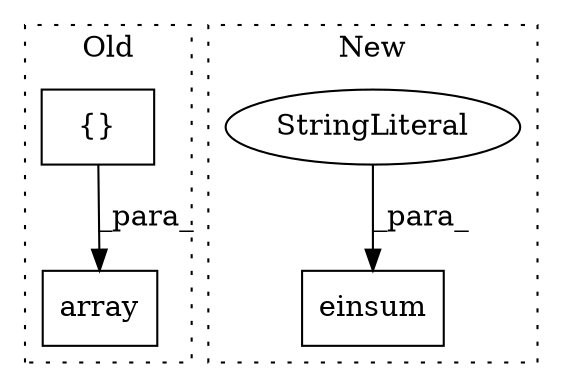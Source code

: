 digraph G {
subgraph cluster0 {
1 [label="array" a="32" s="8742,8795" l="6,1" shape="box"];
4 [label="{}" a="4" s="8757,8782" l="1,1" shape="box"];
label = "Old";
style="dotted";
}
subgraph cluster1 {
2 [label="einsum" a="32" s="7764,7821" l="7,1" shape="box"];
3 [label="StringLiteral" a="45" s="7771" l="16" shape="ellipse"];
label = "New";
style="dotted";
}
3 -> 2 [label="_para_"];
4 -> 1 [label="_para_"];
}